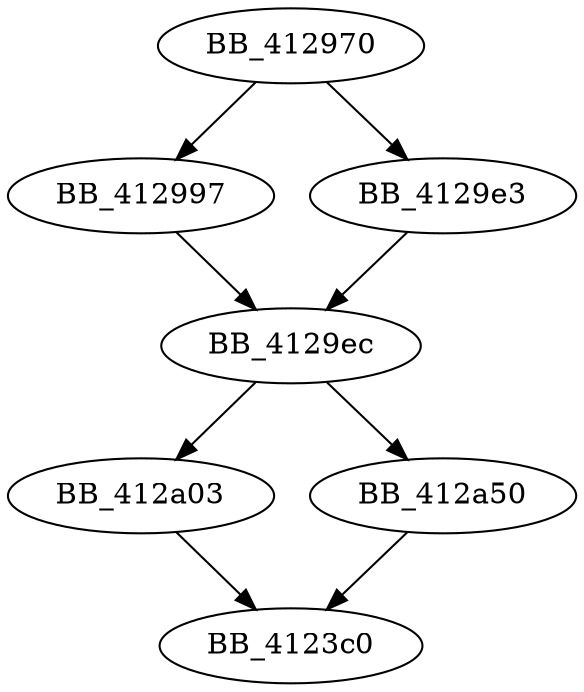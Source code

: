 DiGraph sub_412970{
BB_412970->BB_412997
BB_412970->BB_4129e3
BB_412997->BB_4129ec
BB_4129e3->BB_4129ec
BB_4129ec->BB_412a03
BB_4129ec->BB_412a50
BB_412a03->BB_4123c0
BB_412a50->BB_4123c0
}
